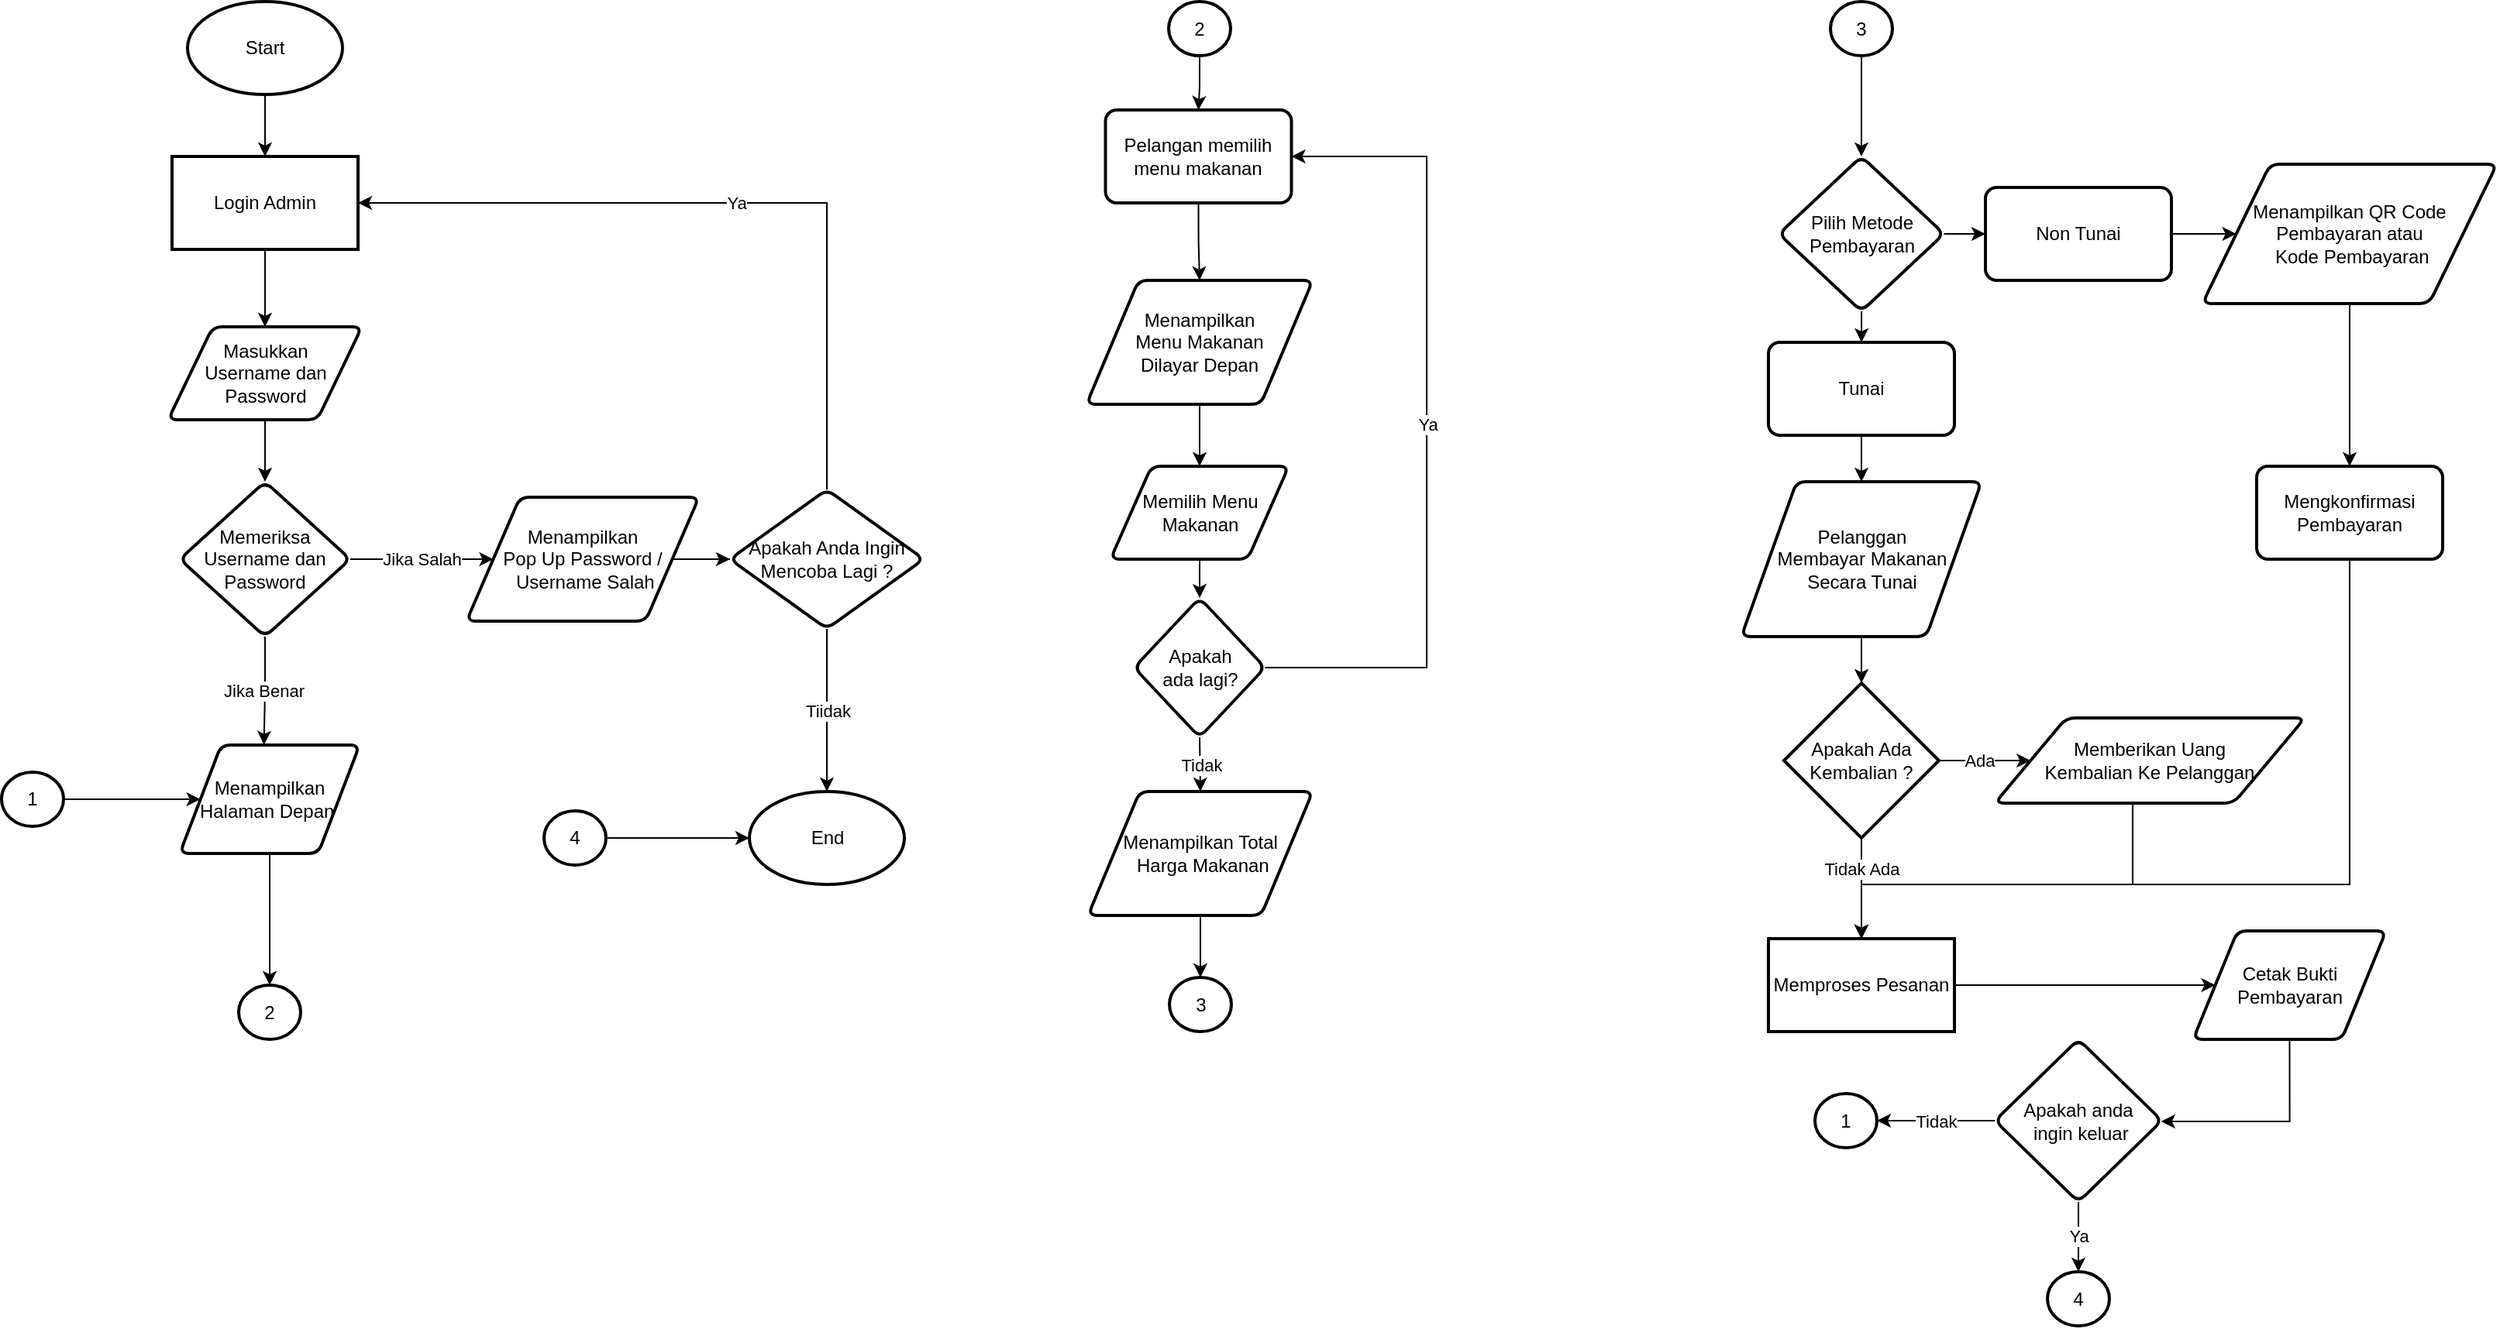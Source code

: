 <mxfile>
    <diagram id="W_M4tzysKnNOnmnN8y4u" name="Page-1">
        <mxGraphModel dx="1835" dy="488" grid="1" gridSize="10" guides="1" tooltips="1" connect="1" arrows="1" fold="1" page="1" pageScale="1" pageWidth="827" pageHeight="1169" math="0" shadow="0">
            <root>
                <mxCell id="0"/>
                <mxCell id="1" parent="0"/>
                <mxCell id="2" value="" style="edgeStyle=orthogonalEdgeStyle;rounded=0;orthogonalLoop=1;jettySize=auto;html=1;" edge="1" parent="1" source="3" target="10">
                    <mxGeometry relative="1" as="geometry"/>
                </mxCell>
                <mxCell id="3" value="Start" style="strokeWidth=2;html=1;shape=mxgraph.flowchart.start_1;whiteSpace=wrap;" vertex="1" parent="1">
                    <mxGeometry x="360" y="210" width="100" height="60" as="geometry"/>
                </mxCell>
                <mxCell id="4" value="" style="edgeStyle=orthogonalEdgeStyle;rounded=0;orthogonalLoop=1;jettySize=auto;html=1;" edge="1" parent="1" source="5" target="8">
                    <mxGeometry relative="1" as="geometry"/>
                </mxCell>
                <mxCell id="5" value="Masukkan &lt;br&gt;Username dan Password" style="shape=parallelogram;html=1;strokeWidth=2;perimeter=parallelogramPerimeter;whiteSpace=wrap;rounded=1;arcSize=12;size=0.23;" vertex="1" parent="1">
                    <mxGeometry x="347.5" y="420" width="125" height="60" as="geometry"/>
                </mxCell>
                <mxCell id="6" value="Jika Benar" style="edgeStyle=orthogonalEdgeStyle;rounded=0;orthogonalLoop=1;jettySize=auto;html=1;entryX=0.468;entryY=-0.002;entryDx=0;entryDy=0;entryPerimeter=0;" edge="1" parent="1" source="8" target="12">
                    <mxGeometry relative="1" as="geometry">
                        <mxPoint x="410" y="680" as="targetPoint"/>
                    </mxGeometry>
                </mxCell>
                <mxCell id="7" value="Jika Salah" style="edgeStyle=orthogonalEdgeStyle;rounded=0;orthogonalLoop=1;jettySize=auto;html=1;exitX=1;exitY=0.5;exitDx=0;exitDy=0;entryX=0;entryY=0.5;entryDx=0;entryDy=0;" edge="1" parent="1" source="8" target="28">
                    <mxGeometry relative="1" as="geometry"/>
                </mxCell>
                <mxCell id="8" value="Memeriksa Username dan Password" style="rhombus;whiteSpace=wrap;html=1;strokeWidth=2;rounded=1;arcSize=12;" vertex="1" parent="1">
                    <mxGeometry x="355" y="520" width="110" height="100" as="geometry"/>
                </mxCell>
                <mxCell id="9" style="edgeStyle=orthogonalEdgeStyle;rounded=0;orthogonalLoop=1;jettySize=auto;html=1;exitX=0.5;exitY=1;exitDx=0;exitDy=0;entryX=0.5;entryY=0;entryDx=0;entryDy=0;" edge="1" parent="1" source="10" target="5">
                    <mxGeometry relative="1" as="geometry"/>
                </mxCell>
                <mxCell id="10" value="Login Admin" style="whiteSpace=wrap;html=1;strokeWidth=2;" vertex="1" parent="1">
                    <mxGeometry x="350" y="310" width="120" height="60" as="geometry"/>
                </mxCell>
                <mxCell id="11" style="edgeStyle=orthogonalEdgeStyle;rounded=0;orthogonalLoop=1;jettySize=auto;html=1;entryX=0.5;entryY=0;entryDx=0;entryDy=0;entryPerimeter=0;" edge="1" parent="1" source="12" target="57">
                    <mxGeometry relative="1" as="geometry"/>
                </mxCell>
                <mxCell id="12" value="Menampilkan Halaman Depan&amp;nbsp;" style="shape=parallelogram;html=1;strokeWidth=2;perimeter=parallelogramPerimeter;whiteSpace=wrap;rounded=1;arcSize=12;size=0.23;" vertex="1" parent="1">
                    <mxGeometry x="355" y="690" width="116" height="70" as="geometry"/>
                </mxCell>
                <mxCell id="13" style="edgeStyle=orthogonalEdgeStyle;rounded=0;orthogonalLoop=1;jettySize=auto;html=1;exitX=0.5;exitY=1;exitDx=0;exitDy=0;entryX=0.5;entryY=0;entryDx=0;entryDy=0;" edge="1" parent="1" source="14" target="16">
                    <mxGeometry relative="1" as="geometry"/>
                </mxCell>
                <mxCell id="14" value="Pelangan memilih menu makanan" style="whiteSpace=wrap;html=1;strokeWidth=2;rounded=1;arcSize=12;" vertex="1" parent="1">
                    <mxGeometry x="952.25" y="280" width="120" height="60" as="geometry"/>
                </mxCell>
                <mxCell id="15" style="edgeStyle=orthogonalEdgeStyle;rounded=0;orthogonalLoop=1;jettySize=auto;html=1;entryX=0.5;entryY=0;entryDx=0;entryDy=0;" edge="1" parent="1" source="16" target="18">
                    <mxGeometry relative="1" as="geometry"/>
                </mxCell>
                <mxCell id="16" value="Menampilkan &lt;br&gt;Menu Makanan &lt;br&gt;Dilayar Depan" style="shape=parallelogram;html=1;strokeWidth=2;perimeter=parallelogramPerimeter;whiteSpace=wrap;rounded=1;arcSize=12;size=0.23;" vertex="1" parent="1">
                    <mxGeometry x="940" y="390" width="146" height="80" as="geometry"/>
                </mxCell>
                <mxCell id="17" value="" style="edgeStyle=orthogonalEdgeStyle;rounded=0;orthogonalLoop=1;jettySize=auto;html=1;" edge="1" parent="1" source="18" target="21">
                    <mxGeometry relative="1" as="geometry"/>
                </mxCell>
                <mxCell id="18" value="Memilih Menu Makanan" style="shape=parallelogram;html=1;strokeWidth=2;perimeter=parallelogramPerimeter;whiteSpace=wrap;rounded=1;arcSize=12;size=0.23;" vertex="1" parent="1">
                    <mxGeometry x="955.5" y="510" width="115" height="60" as="geometry"/>
                </mxCell>
                <mxCell id="19" value="Ya" style="edgeStyle=orthogonalEdgeStyle;rounded=0;orthogonalLoop=1;jettySize=auto;html=1;exitX=1;exitY=0.5;exitDx=0;exitDy=0;entryX=1;entryY=0.5;entryDx=0;entryDy=0;" edge="1" parent="1" source="21" target="14">
                    <mxGeometry relative="1" as="geometry">
                        <Array as="points">
                            <mxPoint x="1159.5" y="640"/>
                            <mxPoint x="1159.5" y="310"/>
                        </Array>
                    </mxGeometry>
                </mxCell>
                <mxCell id="20" value="Tidak" style="edgeStyle=orthogonalEdgeStyle;rounded=0;orthogonalLoop=1;jettySize=auto;html=1;exitX=0.5;exitY=1;exitDx=0;exitDy=0;entryX=0.5;entryY=0;entryDx=0;entryDy=0;" edge="1" parent="1" source="21" target="23">
                    <mxGeometry relative="1" as="geometry"/>
                </mxCell>
                <mxCell id="21" value="Apakah &lt;br&gt;ada lagi?" style="rhombus;whiteSpace=wrap;html=1;strokeWidth=2;rounded=1;arcSize=12;" vertex="1" parent="1">
                    <mxGeometry x="970.75" y="595" width="84.5" height="90" as="geometry"/>
                </mxCell>
                <mxCell id="22" style="edgeStyle=orthogonalEdgeStyle;rounded=0;orthogonalLoop=1;jettySize=auto;html=1;exitX=0.5;exitY=1;exitDx=0;exitDy=0;entryX=0.5;entryY=0;entryDx=0;entryDy=0;entryPerimeter=0;" edge="1" parent="1" source="23" target="64">
                    <mxGeometry relative="1" as="geometry"/>
                </mxCell>
                <mxCell id="23" value="Menampilkan Total&lt;br&gt;&amp;nbsp;Harga Makanan" style="shape=parallelogram;html=1;strokeWidth=2;perimeter=parallelogramPerimeter;whiteSpace=wrap;rounded=1;arcSize=12;size=0.23;" vertex="1" parent="1">
                    <mxGeometry x="941" y="720" width="145" height="80" as="geometry"/>
                </mxCell>
                <mxCell id="24" value="" style="edgeStyle=orthogonalEdgeStyle;rounded=0;orthogonalLoop=1;jettySize=auto;html=1;" edge="1" parent="1" source="26" target="34">
                    <mxGeometry relative="1" as="geometry"/>
                </mxCell>
                <mxCell id="25" value="" style="edgeStyle=orthogonalEdgeStyle;rounded=0;orthogonalLoop=1;jettySize=auto;html=1;" edge="1" parent="1" source="26" target="36">
                    <mxGeometry relative="1" as="geometry"/>
                </mxCell>
                <mxCell id="26" value="Pilih Metode Pembayaran" style="rhombus;whiteSpace=wrap;html=1;strokeWidth=2;rounded=1;arcSize=12;" vertex="1" parent="1">
                    <mxGeometry x="1386.75" y="310" width="106.5" height="100" as="geometry"/>
                </mxCell>
                <mxCell id="27" value="" style="edgeStyle=orthogonalEdgeStyle;rounded=0;orthogonalLoop=1;jettySize=auto;html=1;" edge="1" parent="1" source="28" target="31">
                    <mxGeometry relative="1" as="geometry"/>
                </mxCell>
                <mxCell id="28" value="Menampilkan &lt;br&gt;Pop Up Password /&lt;br&gt;&amp;nbsp;Username Salah" style="shape=parallelogram;html=1;strokeWidth=2;perimeter=parallelogramPerimeter;whiteSpace=wrap;rounded=1;arcSize=12;size=0.23;" vertex="1" parent="1">
                    <mxGeometry x="540" y="530" width="150" height="80" as="geometry"/>
                </mxCell>
                <mxCell id="29" value="Ya" style="edgeStyle=orthogonalEdgeStyle;rounded=0;orthogonalLoop=1;jettySize=auto;html=1;exitX=0.5;exitY=0;exitDx=0;exitDy=0;entryX=1;entryY=0.5;entryDx=0;entryDy=0;" edge="1" parent="1" source="31" target="10">
                    <mxGeometry relative="1" as="geometry"/>
                </mxCell>
                <mxCell id="30" value="Tiidak" style="edgeStyle=orthogonalEdgeStyle;rounded=0;orthogonalLoop=1;jettySize=auto;html=1;exitX=0.5;exitY=1;exitDx=0;exitDy=0;entryX=0.5;entryY=0;entryDx=0;entryDy=0;entryPerimeter=0;" edge="1" parent="1" source="31" target="32">
                    <mxGeometry relative="1" as="geometry"/>
                </mxCell>
                <mxCell id="31" value="Apakah Anda Ingin Mencoba Lagi ?" style="rhombus;whiteSpace=wrap;html=1;strokeWidth=2;rounded=1;arcSize=12;" vertex="1" parent="1">
                    <mxGeometry x="710" y="525" width="125" height="90" as="geometry"/>
                </mxCell>
                <mxCell id="32" value="End" style="strokeWidth=2;html=1;shape=mxgraph.flowchart.start_1;whiteSpace=wrap;" vertex="1" parent="1">
                    <mxGeometry x="722.5" y="720" width="100" height="60" as="geometry"/>
                </mxCell>
                <mxCell id="33" style="edgeStyle=orthogonalEdgeStyle;rounded=0;orthogonalLoop=1;jettySize=auto;html=1;exitX=0.5;exitY=1;exitDx=0;exitDy=0;" edge="1" parent="1" source="34" target="40">
                    <mxGeometry relative="1" as="geometry"/>
                </mxCell>
                <mxCell id="34" value="Tunai" style="whiteSpace=wrap;html=1;strokeWidth=2;rounded=1;arcSize=12;" vertex="1" parent="1">
                    <mxGeometry x="1380" y="430" width="120" height="60" as="geometry"/>
                </mxCell>
                <mxCell id="35" style="edgeStyle=orthogonalEdgeStyle;rounded=0;orthogonalLoop=1;jettySize=auto;html=1;entryX=0;entryY=0.5;entryDx=0;entryDy=0;" edge="1" parent="1" source="36" target="38">
                    <mxGeometry relative="1" as="geometry"/>
                </mxCell>
                <mxCell id="36" value="Non Tunai" style="whiteSpace=wrap;html=1;strokeWidth=2;rounded=1;arcSize=12;" vertex="1" parent="1">
                    <mxGeometry x="1520" y="330" width="120" height="60" as="geometry"/>
                </mxCell>
                <mxCell id="37" value="" style="edgeStyle=orthogonalEdgeStyle;rounded=0;orthogonalLoop=1;jettySize=auto;html=1;" edge="1" parent="1" source="38" target="45">
                    <mxGeometry relative="1" as="geometry"/>
                </mxCell>
                <mxCell id="38" value="Menampilkan QR Code Pembayaran atau&lt;br&gt;&amp;nbsp;Kode Pembayaran" style="shape=parallelogram;html=1;strokeWidth=2;perimeter=parallelogramPerimeter;whiteSpace=wrap;rounded=1;arcSize=12;size=0.23;" vertex="1" parent="1">
                    <mxGeometry x="1660" y="315" width="190" height="90" as="geometry"/>
                </mxCell>
                <mxCell id="39" style="edgeStyle=orthogonalEdgeStyle;rounded=0;orthogonalLoop=1;jettySize=auto;html=1;entryX=0.5;entryY=0;entryDx=0;entryDy=0;entryPerimeter=0;" edge="1" parent="1" source="40" target="43">
                    <mxGeometry relative="1" as="geometry"/>
                </mxCell>
                <mxCell id="40" value="Pelanggan &lt;br&gt;Membayar Makanan &lt;br&gt;Secara Tunai" style="shape=parallelogram;html=1;strokeWidth=2;perimeter=parallelogramPerimeter;whiteSpace=wrap;rounded=1;arcSize=12;size=0.23;" vertex="1" parent="1">
                    <mxGeometry x="1362.5" y="520" width="155" height="100" as="geometry"/>
                </mxCell>
                <mxCell id="41" value="Ada" style="edgeStyle=orthogonalEdgeStyle;rounded=0;orthogonalLoop=1;jettySize=auto;html=1;exitX=1;exitY=0.5;exitDx=0;exitDy=0;exitPerimeter=0;" edge="1" parent="1" source="43" target="47">
                    <mxGeometry relative="1" as="geometry"/>
                </mxCell>
                <mxCell id="42" value="Tidak Ada" style="edgeStyle=orthogonalEdgeStyle;rounded=0;orthogonalLoop=1;jettySize=auto;html=1;" edge="1" parent="1" source="43" target="49">
                    <mxGeometry x="-0.385" relative="1" as="geometry">
                        <mxPoint as="offset"/>
                    </mxGeometry>
                </mxCell>
                <mxCell id="43" value="Apakah Ada Kembalian ?" style="strokeWidth=2;html=1;shape=mxgraph.flowchart.decision;whiteSpace=wrap;" vertex="1" parent="1">
                    <mxGeometry x="1390" y="650" width="100" height="100" as="geometry"/>
                </mxCell>
                <mxCell id="44" style="edgeStyle=orthogonalEdgeStyle;rounded=0;orthogonalLoop=1;jettySize=auto;html=1;entryX=0.5;entryY=0;entryDx=0;entryDy=0;exitX=0.5;exitY=1;exitDx=0;exitDy=0;" edge="1" parent="1" source="45" target="49">
                    <mxGeometry relative="1" as="geometry">
                        <Array as="points">
                            <mxPoint x="1755" y="780"/>
                            <mxPoint x="1440" y="780"/>
                        </Array>
                    </mxGeometry>
                </mxCell>
                <mxCell id="45" value="Mengkonfirmasi Pembayaran" style="whiteSpace=wrap;html=1;strokeWidth=2;rounded=1;arcSize=12;" vertex="1" parent="1">
                    <mxGeometry x="1695" y="510" width="120" height="60" as="geometry"/>
                </mxCell>
                <mxCell id="46" style="edgeStyle=orthogonalEdgeStyle;rounded=0;orthogonalLoop=1;jettySize=auto;html=1;exitX=0.5;exitY=1;exitDx=0;exitDy=0;entryX=0.5;entryY=0;entryDx=0;entryDy=0;" edge="1" parent="1" source="47" target="49">
                    <mxGeometry relative="1" as="geometry">
                        <Array as="points">
                            <mxPoint x="1615" y="780"/>
                            <mxPoint x="1440" y="780"/>
                        </Array>
                    </mxGeometry>
                </mxCell>
                <mxCell id="47" value="Memberikan Uang &lt;br&gt;Kembalian Ke Pelanggan" style="shape=parallelogram;html=1;strokeWidth=2;perimeter=parallelogramPerimeter;whiteSpace=wrap;rounded=1;arcSize=12;size=0.23;" vertex="1" parent="1">
                    <mxGeometry x="1526.13" y="672.5" width="200" height="55" as="geometry"/>
                </mxCell>
                <mxCell id="48" style="edgeStyle=orthogonalEdgeStyle;rounded=0;orthogonalLoop=1;jettySize=auto;html=1;exitX=1;exitY=0.5;exitDx=0;exitDy=0;entryX=0;entryY=0.5;entryDx=0;entryDy=0;" edge="1" parent="1" source="49" target="51">
                    <mxGeometry relative="1" as="geometry">
                        <mxPoint x="1455.971" y="1173" as="targetPoint"/>
                        <Array as="points">
                            <mxPoint x="1660" y="845"/>
                            <mxPoint x="1660" y="845"/>
                        </Array>
                    </mxGeometry>
                </mxCell>
                <mxCell id="49" value="Memproses Pesanan" style="whiteSpace=wrap;html=1;strokeWidth=2;" vertex="1" parent="1">
                    <mxGeometry x="1380" y="815" width="120" height="60" as="geometry"/>
                </mxCell>
                <mxCell id="50" value="" style="edgeStyle=orthogonalEdgeStyle;rounded=0;orthogonalLoop=1;jettySize=auto;html=1;exitX=0.5;exitY=1;exitDx=0;exitDy=0;" edge="1" parent="1" source="51" target="54">
                    <mxGeometry relative="1" as="geometry">
                        <Array as="points">
                            <mxPoint x="1716" y="933"/>
                        </Array>
                    </mxGeometry>
                </mxCell>
                <mxCell id="51" value="Cetak Bukti Pembayaran" style="shape=parallelogram;html=1;strokeWidth=2;perimeter=parallelogramPerimeter;whiteSpace=wrap;rounded=1;arcSize=12;size=0.23;" vertex="1" parent="1">
                    <mxGeometry x="1654" y="810" width="124.5" height="70" as="geometry"/>
                </mxCell>
                <mxCell id="52" value="Ya" style="edgeStyle=orthogonalEdgeStyle;rounded=0;orthogonalLoop=1;jettySize=auto;html=1;entryX=0.5;entryY=0;entryDx=0;entryDy=0;entryPerimeter=0;" edge="1" parent="1" source="54" target="62">
                    <mxGeometry relative="1" as="geometry">
                        <mxPoint x="1455.995" y="1495" as="targetPoint"/>
                    </mxGeometry>
                </mxCell>
                <mxCell id="53" value="Tidak" style="edgeStyle=orthogonalEdgeStyle;rounded=0;orthogonalLoop=1;jettySize=auto;html=1;exitX=0;exitY=0.5;exitDx=0;exitDy=0;entryX=1;entryY=0.5;entryDx=0;entryDy=0;entryPerimeter=0;" edge="1" parent="1" source="54" target="63">
                    <mxGeometry relative="1" as="geometry"/>
                </mxCell>
                <mxCell id="54" value="Apakah anda&lt;br&gt;&amp;nbsp;ingin keluar" style="rhombus;whiteSpace=wrap;html=1;strokeWidth=2;rounded=1;arcSize=12;" vertex="1" parent="1">
                    <mxGeometry x="1526.13" y="880" width="107.75" height="105" as="geometry"/>
                </mxCell>
                <mxCell id="55" style="edgeStyle=orthogonalEdgeStyle;rounded=0;orthogonalLoop=1;jettySize=auto;html=1;entryX=0;entryY=0.5;entryDx=0;entryDy=0;" edge="1" parent="1" source="56" target="12">
                    <mxGeometry relative="1" as="geometry"/>
                </mxCell>
                <mxCell id="56" value="1" style="strokeWidth=2;html=1;shape=mxgraph.flowchart.start_2;whiteSpace=wrap;" vertex="1" parent="1">
                    <mxGeometry x="240" y="707.5" width="40" height="35" as="geometry"/>
                </mxCell>
                <mxCell id="57" value="2" style="strokeWidth=2;html=1;shape=mxgraph.flowchart.start_2;whiteSpace=wrap;" vertex="1" parent="1">
                    <mxGeometry x="393" y="845" width="40" height="35" as="geometry"/>
                </mxCell>
                <mxCell id="58" style="edgeStyle=orthogonalEdgeStyle;rounded=0;orthogonalLoop=1;jettySize=auto;html=1;entryX=0.5;entryY=0;entryDx=0;entryDy=0;" edge="1" parent="1" source="59" target="14">
                    <mxGeometry relative="1" as="geometry"/>
                </mxCell>
                <mxCell id="59" value="2" style="strokeWidth=2;html=1;shape=mxgraph.flowchart.start_2;whiteSpace=wrap;" vertex="1" parent="1">
                    <mxGeometry x="993" y="210" width="40" height="35" as="geometry"/>
                </mxCell>
                <mxCell id="60" style="edgeStyle=orthogonalEdgeStyle;rounded=0;orthogonalLoop=1;jettySize=auto;html=1;exitX=1;exitY=0.5;exitDx=0;exitDy=0;exitPerimeter=0;entryX=0;entryY=0.5;entryDx=0;entryDy=0;entryPerimeter=0;" edge="1" parent="1" source="61" target="32">
                    <mxGeometry relative="1" as="geometry"/>
                </mxCell>
                <mxCell id="61" value="4" style="strokeWidth=2;html=1;shape=mxgraph.flowchart.start_2;whiteSpace=wrap;" vertex="1" parent="1">
                    <mxGeometry x="590" y="732.5" width="40" height="35" as="geometry"/>
                </mxCell>
                <mxCell id="62" value="4" style="strokeWidth=2;html=1;shape=mxgraph.flowchart.start_2;whiteSpace=wrap;" vertex="1" parent="1">
                    <mxGeometry x="1560" y="1030" width="40" height="35" as="geometry"/>
                </mxCell>
                <mxCell id="63" value="1" style="strokeWidth=2;html=1;shape=mxgraph.flowchart.start_2;whiteSpace=wrap;" vertex="1" parent="1">
                    <mxGeometry x="1410" y="915" width="40" height="35" as="geometry"/>
                </mxCell>
                <mxCell id="64" value="3" style="strokeWidth=2;html=1;shape=mxgraph.flowchart.start_2;whiteSpace=wrap;" vertex="1" parent="1">
                    <mxGeometry x="993.5" y="840" width="40" height="35" as="geometry"/>
                </mxCell>
                <mxCell id="65" style="edgeStyle=orthogonalEdgeStyle;rounded=0;orthogonalLoop=1;jettySize=auto;html=1;entryX=0.5;entryY=0;entryDx=0;entryDy=0;" edge="1" parent="1" source="66" target="26">
                    <mxGeometry relative="1" as="geometry"/>
                </mxCell>
                <mxCell id="66" value="3" style="strokeWidth=2;html=1;shape=mxgraph.flowchart.start_2;whiteSpace=wrap;" vertex="1" parent="1">
                    <mxGeometry x="1420" y="210" width="40" height="35" as="geometry"/>
                </mxCell>
            </root>
        </mxGraphModel>
    </diagram>
</mxfile>
